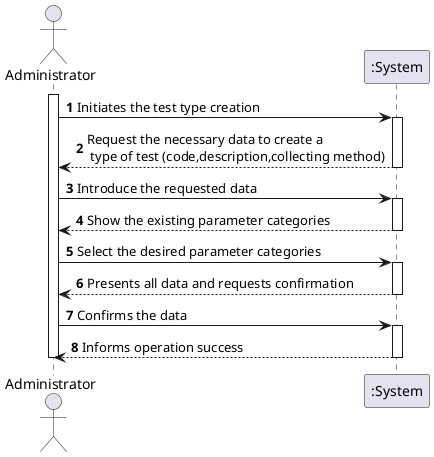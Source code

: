 @startuml
autonumber
actor "Administrator" as Adm

activate Adm
Adm -> ":System" : Initiates the test type creation
activate ":System"
":System" --> Adm : Request the necessary data to create a\n type of test (code,description,collecting method)
deactivate ":System"

Adm -> ":System" : Introduce the requested data
activate ":System"
":System" --> Adm : Show the existing parameter categories
deactivate ":System"

Adm -> ":System" : Select the desired parameter categories
activate ":System"
":System" --> Adm : Presents all data and requests confirmation
deactivate ":System"

Adm -> ":System" : Confirms the data
activate ":System"
":System" --> Adm : Informs operation success
deactivate ":System"

deactivate Adm

@enduml